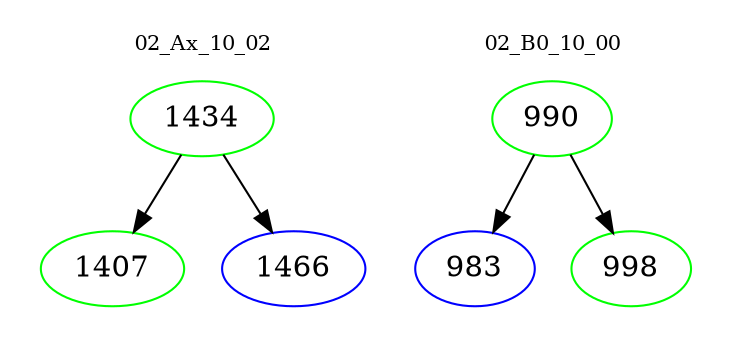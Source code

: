 digraph{
subgraph cluster_0 {
color = white
label = "02_Ax_10_02";
fontsize=10;
T0_1434 [label="1434", color="green"]
T0_1434 -> T0_1407 [color="black"]
T0_1407 [label="1407", color="green"]
T0_1434 -> T0_1466 [color="black"]
T0_1466 [label="1466", color="blue"]
}
subgraph cluster_1 {
color = white
label = "02_B0_10_00";
fontsize=10;
T1_990 [label="990", color="green"]
T1_990 -> T1_983 [color="black"]
T1_983 [label="983", color="blue"]
T1_990 -> T1_998 [color="black"]
T1_998 [label="998", color="green"]
}
}
